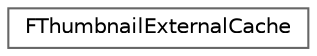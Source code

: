 digraph "Graphical Class Hierarchy"
{
 // INTERACTIVE_SVG=YES
 // LATEX_PDF_SIZE
  bgcolor="transparent";
  edge [fontname=Helvetica,fontsize=10,labelfontname=Helvetica,labelfontsize=10];
  node [fontname=Helvetica,fontsize=10,shape=box,height=0.2,width=0.4];
  rankdir="LR";
  Node0 [id="Node000000",label="FThumbnailExternalCache",height=0.2,width=0.4,color="grey40", fillcolor="white", style="filled",URL="$dd/da7/classFThumbnailExternalCache.html",tooltip=" "];
}

